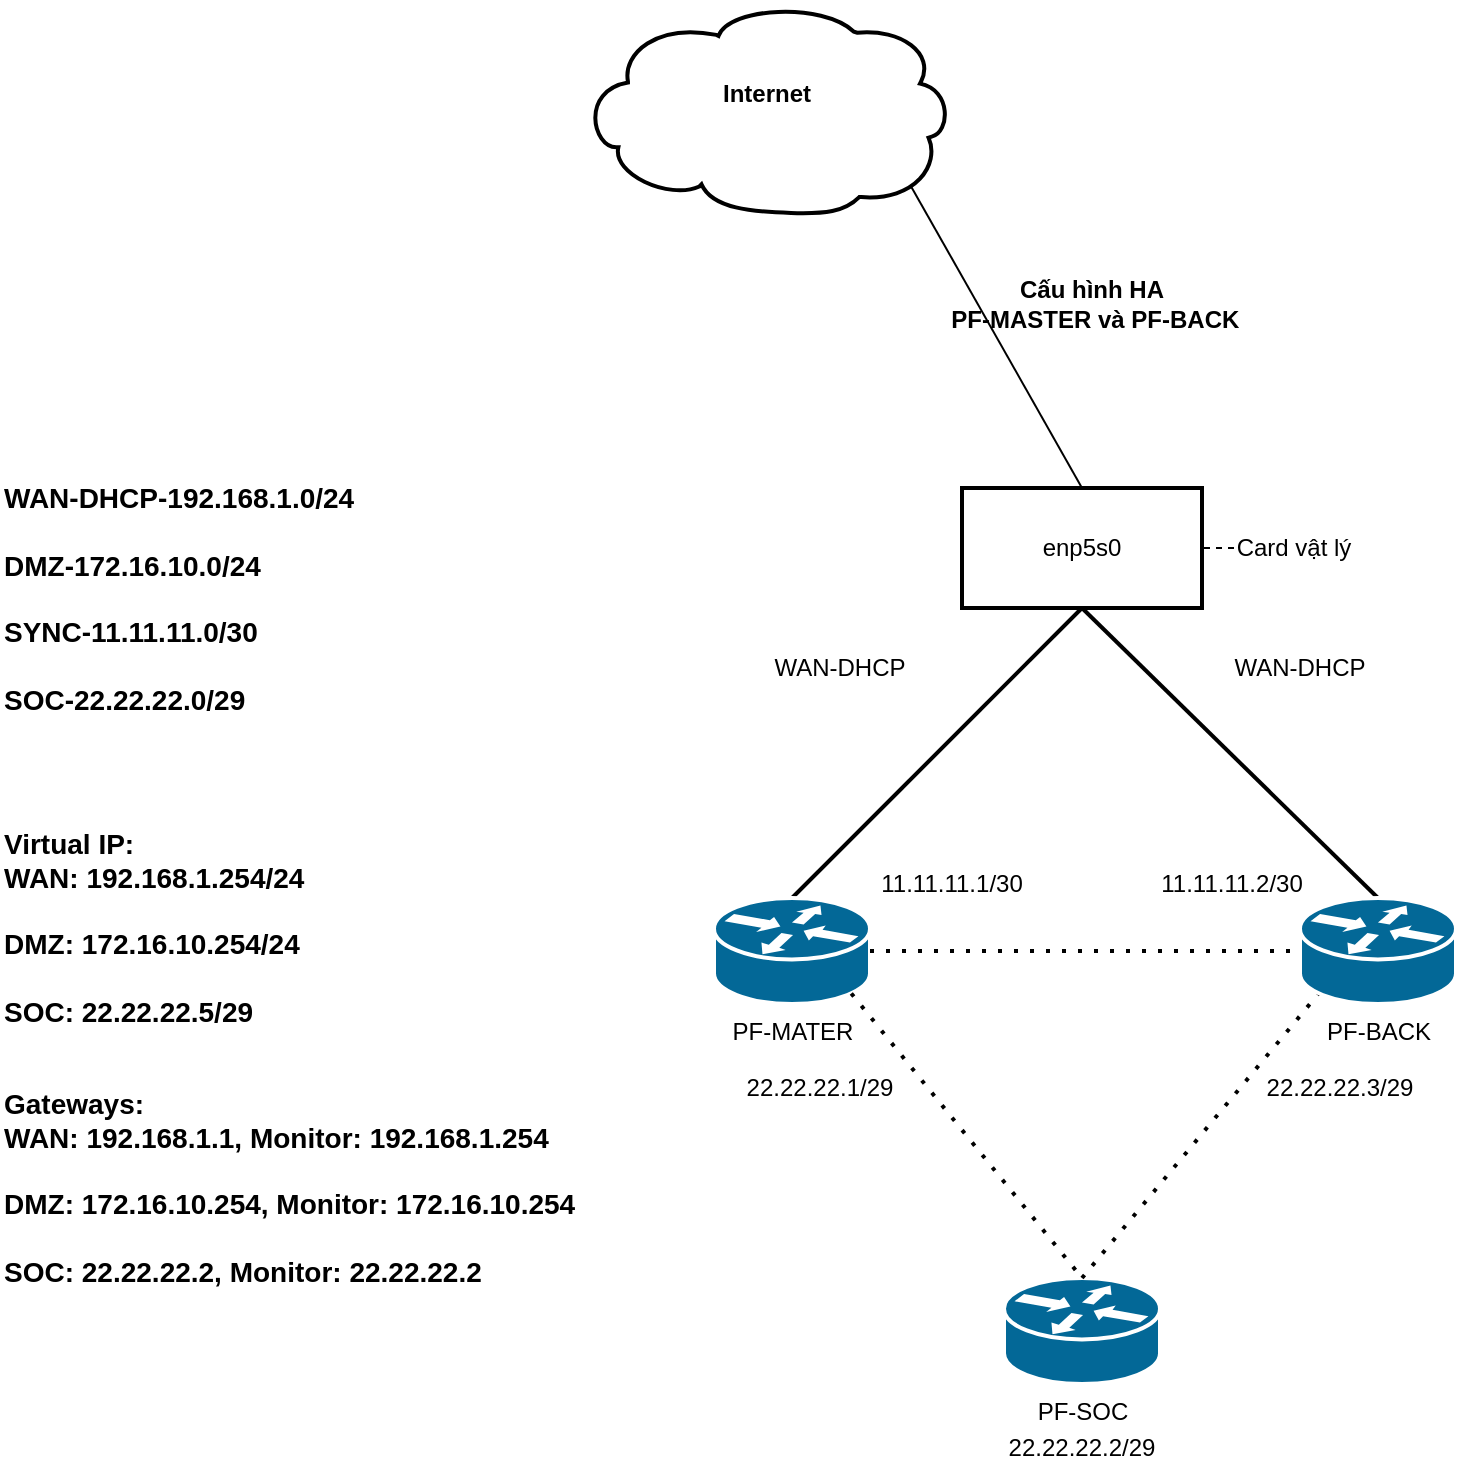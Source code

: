<mxfile version="27.1.1">
  <diagram name="Trang-1" id="OdlgKHHiCkh582KKrEF_">
    <mxGraphModel dx="1426" dy="759" grid="1" gridSize="10" guides="1" tooltips="1" connect="1" arrows="1" fold="1" page="1" pageScale="1" pageWidth="827" pageHeight="1169" math="0" shadow="0">
      <root>
        <mxCell id="0" />
        <mxCell id="1" parent="0" />
        <mxCell id="BepguHZ5mL5OvtdZyTlk-1" value="&#xa;Internet&#xa;&#xa;" style="shape=mxgraph.cisco.storage.cloud;sketch=0;html=1;pointerEvents=1;dashed=0;strokeWidth=2;verticalLabelPosition=middle;verticalAlign=middle;align=center;outlineConnect=0;labelPosition=center;fontStyle=1" parent="1" vertex="1">
          <mxGeometry x="300" y="214" width="186" height="106" as="geometry" />
        </mxCell>
        <mxCell id="BepguHZ5mL5OvtdZyTlk-10" value="" style="endArrow=none;html=1;rounded=0;exitX=0.5;exitY=0;exitDx=0;exitDy=0;entryX=0.89;entryY=0.87;entryDx=0;entryDy=0;entryPerimeter=0;" parent="1" source="BepguHZ5mL5OvtdZyTlk-60" target="BepguHZ5mL5OvtdZyTlk-1" edge="1">
          <mxGeometry width="50" height="50" relative="1" as="geometry">
            <mxPoint x="505" y="392" as="sourcePoint" />
            <mxPoint x="302.54" y="204.22" as="targetPoint" />
          </mxGeometry>
        </mxCell>
        <mxCell id="BepguHZ5mL5OvtdZyTlk-60" value="enp5s0" style="rounded=0;whiteSpace=wrap;html=1;strokeWidth=2;" parent="1" vertex="1">
          <mxGeometry x="491" y="457" width="120" height="60" as="geometry" />
        </mxCell>
        <mxCell id="BepguHZ5mL5OvtdZyTlk-61" value="Card vật lý" style="text;html=1;align=center;verticalAlign=middle;whiteSpace=wrap;rounded=0;" parent="1" vertex="1">
          <mxGeometry x="627" y="472" width="60" height="30" as="geometry" />
        </mxCell>
        <mxCell id="BepguHZ5mL5OvtdZyTlk-62" value="" style="endArrow=none;dashed=1;html=1;rounded=0;entryX=1;entryY=0.5;entryDx=0;entryDy=0;exitX=0;exitY=0.5;exitDx=0;exitDy=0;" parent="1" source="BepguHZ5mL5OvtdZyTlk-61" target="BepguHZ5mL5OvtdZyTlk-60" edge="1">
          <mxGeometry width="50" height="50" relative="1" as="geometry">
            <mxPoint x="305" y="472" as="sourcePoint" />
            <mxPoint x="355" y="422" as="targetPoint" />
          </mxGeometry>
        </mxCell>
        <mxCell id="BepguHZ5mL5OvtdZyTlk-64" value="" style="endArrow=none;html=1;rounded=0;entryX=0.5;entryY=1;entryDx=0;entryDy=0;exitX=0.5;exitY=0;exitDx=0;exitDy=0;exitPerimeter=0;strokeWidth=2;" parent="1" source="N4NqB1LONKTEMlchDpm5-5" target="BepguHZ5mL5OvtdZyTlk-60" edge="1">
          <mxGeometry width="50" height="50" relative="1" as="geometry">
            <mxPoint x="319" y="582" as="sourcePoint" />
            <mxPoint x="560" y="582" as="targetPoint" />
          </mxGeometry>
        </mxCell>
        <mxCell id="BepguHZ5mL5OvtdZyTlk-65" value="WAN-DHCP" style="text;html=1;align=center;verticalAlign=middle;whiteSpace=wrap;rounded=0;" parent="1" vertex="1">
          <mxGeometry x="390" y="532" width="80" height="30" as="geometry" />
        </mxCell>
        <mxCell id="BepguHZ5mL5OvtdZyTlk-67" value="WAN-DHCP" style="text;html=1;align=center;verticalAlign=middle;whiteSpace=wrap;rounded=0;" parent="1" vertex="1">
          <mxGeometry x="620" y="532" width="80" height="30" as="geometry" />
        </mxCell>
        <mxCell id="BepguHZ5mL5OvtdZyTlk-68" value="" style="endArrow=none;html=1;rounded=0;entryX=0.5;entryY=1;entryDx=0;entryDy=0;exitX=0.5;exitY=0;exitDx=0;exitDy=0;exitPerimeter=0;strokeWidth=2;" parent="1" source="N4NqB1LONKTEMlchDpm5-6" target="BepguHZ5mL5OvtdZyTlk-60" edge="1">
          <mxGeometry width="50" height="50" relative="1" as="geometry">
            <mxPoint x="709" y="560.5" as="sourcePoint" />
            <mxPoint x="639" y="452" as="targetPoint" />
          </mxGeometry>
        </mxCell>
        <mxCell id="BepguHZ5mL5OvtdZyTlk-73" value="PF-SOC" style="shape=mxgraph.cisco.routers.router;sketch=0;html=1;pointerEvents=1;dashed=0;fillColor=#036897;strokeColor=#ffffff;strokeWidth=2;verticalLabelPosition=bottom;verticalAlign=top;align=center;outlineConnect=0;" parent="1" vertex="1">
          <mxGeometry x="512" y="852" width="78" height="53" as="geometry" />
        </mxCell>
        <mxCell id="BepguHZ5mL5OvtdZyTlk-74" value="22.22.22.2/29" style="text;html=1;align=center;verticalAlign=middle;whiteSpace=wrap;rounded=0;" parent="1" vertex="1">
          <mxGeometry x="521" y="922" width="60" height="30" as="geometry" />
        </mxCell>
        <mxCell id="BepguHZ5mL5OvtdZyTlk-76" value="" style="endArrow=none;dashed=1;html=1;dashPattern=1 3;strokeWidth=2;rounded=0;exitX=0.5;exitY=0;exitDx=0;exitDy=0;exitPerimeter=0;entryX=0.12;entryY=0.9;entryDx=0;entryDy=0;entryPerimeter=0;" parent="1" source="BepguHZ5mL5OvtdZyTlk-73" target="N4NqB1LONKTEMlchDpm5-6" edge="1">
          <mxGeometry width="50" height="50" relative="1" as="geometry">
            <mxPoint x="620" y="642" as="sourcePoint" />
            <mxPoint x="709" y="613.5" as="targetPoint" />
          </mxGeometry>
        </mxCell>
        <mxCell id="N4NqB1LONKTEMlchDpm5-4" value="&lt;div&gt;&lt;span&gt;WAN-DHCP-192.168.1.0/24&lt;/span&gt;&lt;/div&gt;&lt;div&gt;&lt;span&gt;&lt;br&gt;&lt;/span&gt;&lt;/div&gt;&lt;div&gt;&lt;span&gt;DMZ-172.16.10.0/24&lt;/span&gt;&lt;/div&gt;&lt;div&gt;&lt;span&gt;&lt;br&gt;&lt;/span&gt;&lt;/div&gt;&lt;div&gt;&lt;span&gt;SYNC-11.11.11.0/30&lt;/span&gt;&lt;/div&gt;&lt;div&gt;&lt;br&gt;&lt;/div&gt;&lt;div&gt;SOC-22.22.22.0/29&lt;/div&gt;&lt;div&gt;&lt;span&gt;&lt;br&gt;&lt;/span&gt;&lt;/div&gt;" style="text;html=1;align=left;verticalAlign=top;whiteSpace=wrap;rounded=0;fontStyle=1;labelPosition=center;verticalLabelPosition=middle;fontSize=14;" parent="1" vertex="1">
          <mxGeometry x="10" y="447" width="220" height="150" as="geometry" />
        </mxCell>
        <mxCell id="N4NqB1LONKTEMlchDpm5-5" value="&lt;div&gt;PF-MATER&lt;/div&gt;" style="shape=mxgraph.cisco.routers.router;sketch=0;html=1;pointerEvents=1;dashed=0;fillColor=#036897;strokeColor=#ffffff;strokeWidth=2;verticalLabelPosition=bottom;verticalAlign=top;align=center;outlineConnect=0;" parent="1" vertex="1">
          <mxGeometry x="367" y="662" width="78" height="53" as="geometry" />
        </mxCell>
        <mxCell id="N4NqB1LONKTEMlchDpm5-6" value="PF-BACK" style="shape=mxgraph.cisco.routers.router;sketch=0;html=1;pointerEvents=1;dashed=0;fillColor=#036897;strokeColor=#ffffff;strokeWidth=2;verticalLabelPosition=bottom;verticalAlign=top;align=center;outlineConnect=0;" parent="1" vertex="1">
          <mxGeometry x="660" y="662" width="78" height="53" as="geometry" />
        </mxCell>
        <mxCell id="N4NqB1LONKTEMlchDpm5-7" value="22.22.22.1/29" style="text;html=1;align=center;verticalAlign=middle;whiteSpace=wrap;rounded=0;" parent="1" vertex="1">
          <mxGeometry x="390" y="742" width="60" height="30" as="geometry" />
        </mxCell>
        <mxCell id="N4NqB1LONKTEMlchDpm5-8" value="&lt;div&gt;22.22.22.3/29&lt;/div&gt;" style="text;html=1;align=center;verticalAlign=middle;whiteSpace=wrap;rounded=0;" parent="1" vertex="1">
          <mxGeometry x="650" y="742" width="60" height="30" as="geometry" />
        </mxCell>
        <mxCell id="N4NqB1LONKTEMlchDpm5-9" value="" style="endArrow=none;dashed=1;html=1;dashPattern=1 3;strokeWidth=2;rounded=0;exitX=1;exitY=0.5;exitDx=0;exitDy=0;exitPerimeter=0;entryX=0;entryY=0.5;entryDx=0;entryDy=0;entryPerimeter=0;" parent="1" source="N4NqB1LONKTEMlchDpm5-5" target="N4NqB1LONKTEMlchDpm5-6" edge="1">
          <mxGeometry width="50" height="50" relative="1" as="geometry">
            <mxPoint x="500" y="692" as="sourcePoint" />
            <mxPoint x="550" y="642" as="targetPoint" />
          </mxGeometry>
        </mxCell>
        <mxCell id="N4NqB1LONKTEMlchDpm5-10" value="" style="endArrow=none;dashed=1;html=1;dashPattern=1 3;strokeWidth=2;rounded=0;exitX=0.88;exitY=0.9;exitDx=0;exitDy=0;exitPerimeter=0;entryX=0.5;entryY=0;entryDx=0;entryDy=0;entryPerimeter=0;" parent="1" source="N4NqB1LONKTEMlchDpm5-5" target="BepguHZ5mL5OvtdZyTlk-73" edge="1">
          <mxGeometry width="50" height="50" relative="1" as="geometry">
            <mxPoint x="500" y="692" as="sourcePoint" />
            <mxPoint x="550" y="642" as="targetPoint" />
          </mxGeometry>
        </mxCell>
        <mxCell id="N4NqB1LONKTEMlchDpm5-11" value="&lt;div&gt;11.11.11.1/30&lt;/div&gt;" style="text;html=1;align=center;verticalAlign=middle;whiteSpace=wrap;rounded=0;" parent="1" vertex="1">
          <mxGeometry x="452" y="640" width="68" height="30" as="geometry" />
        </mxCell>
        <mxCell id="N4NqB1LONKTEMlchDpm5-12" value="&lt;div&gt;11.11.11.2/30&lt;/div&gt;" style="text;html=1;align=center;verticalAlign=middle;whiteSpace=wrap;rounded=0;" parent="1" vertex="1">
          <mxGeometry x="592" y="640" width="68" height="30" as="geometry" />
        </mxCell>
        <mxCell id="N4NqB1LONKTEMlchDpm5-15" value="&lt;div&gt;Cấu hình HA&lt;/div&gt;&lt;div&gt;&amp;nbsp;PF-MASTER và PF-BACK&lt;/div&gt;" style="text;html=1;align=center;verticalAlign=middle;whiteSpace=wrap;rounded=0;fontStyle=1" parent="1" vertex="1">
          <mxGeometry x="462" y="320" width="188" height="90" as="geometry" />
        </mxCell>
        <mxCell id="N4NqB1LONKTEMlchDpm5-16" value="&lt;div&gt;&lt;span&gt;Virtual IP:&lt;/span&gt;&lt;/div&gt;&lt;div&gt;&lt;span&gt;WAN: 192.168.1.254/24&lt;/span&gt;&lt;/div&gt;&lt;div&gt;&lt;span&gt;&lt;br&gt;&lt;/span&gt;&lt;/div&gt;&lt;div&gt;&lt;span&gt;DMZ: 172.16.10.254/24&lt;/span&gt;&lt;/div&gt;&lt;div&gt;&lt;span&gt;&lt;br&gt;&lt;/span&gt;&lt;/div&gt;&lt;div&gt;SOC: 22.22.22.5/29&lt;/div&gt;&lt;div&gt;&lt;span&gt;&lt;br&gt;&lt;/span&gt;&lt;/div&gt;" style="text;html=1;align=left;verticalAlign=top;whiteSpace=wrap;rounded=0;fontStyle=1;labelPosition=center;verticalLabelPosition=middle;fontSize=14;" parent="1" vertex="1">
          <mxGeometry x="10" y="620" width="220" height="150" as="geometry" />
        </mxCell>
        <mxCell id="N4NqB1LONKTEMlchDpm5-17" value="&lt;div&gt;&lt;span&gt;Gateways:&lt;/span&gt;&lt;/div&gt;&lt;div&gt;&lt;span&gt;WAN: 192.168.1.1, Monitor: 192.168.1.254&lt;/span&gt;&lt;/div&gt;&lt;div&gt;&lt;span&gt;&lt;br&gt;&lt;/span&gt;&lt;/div&gt;&lt;div&gt;&lt;span&gt;DMZ: 172.16.10.254, Monitor: 172.16.10.254&lt;/span&gt;&lt;/div&gt;&lt;div&gt;&lt;span&gt;&lt;br&gt;&lt;/span&gt;&lt;/div&gt;&lt;div&gt;SOC: 22.22.22.2, Monitor: 22.22.22.2&lt;/div&gt;&lt;div&gt;&lt;span&gt;&lt;br&gt;&lt;/span&gt;&lt;/div&gt;" style="text;html=1;align=left;verticalAlign=top;whiteSpace=wrap;rounded=0;fontStyle=1;labelPosition=center;verticalLabelPosition=middle;fontSize=14;" parent="1" vertex="1">
          <mxGeometry x="10" y="750" width="310" height="150" as="geometry" />
        </mxCell>
      </root>
    </mxGraphModel>
  </diagram>
</mxfile>
